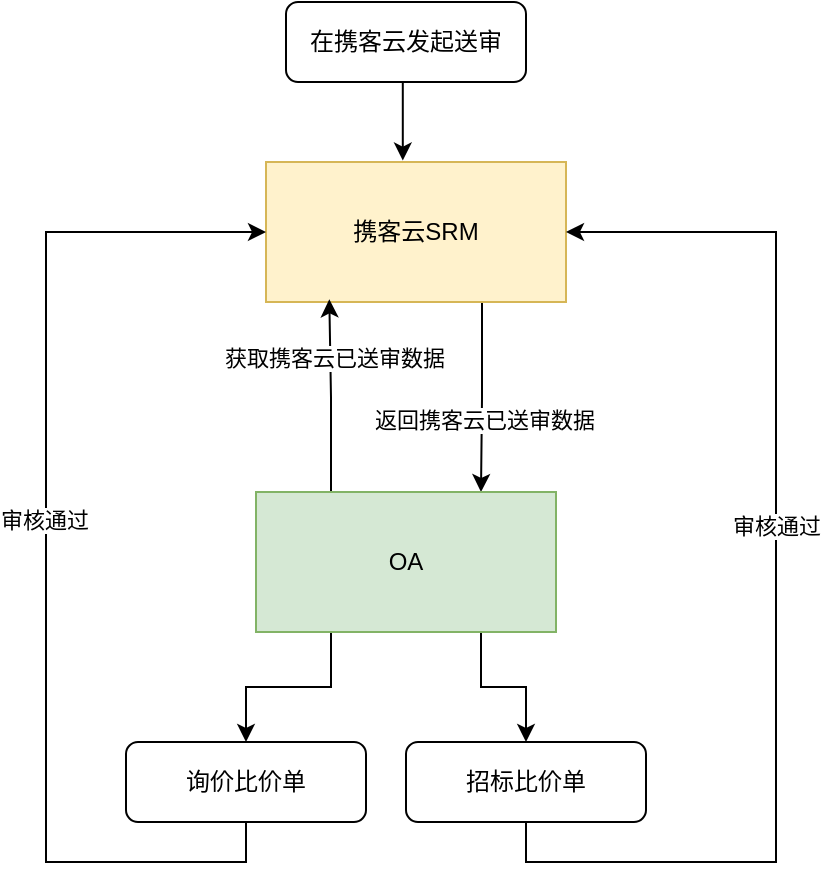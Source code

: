 <mxfile version="21.6.6" type="github">
  <diagram id="C5RBs43oDa-KdzZeNtuy" name="Page-1">
    <mxGraphModel dx="1191" dy="436" grid="1" gridSize="10" guides="1" tooltips="1" connect="1" arrows="1" fold="1" page="1" pageScale="1" pageWidth="827" pageHeight="1169" math="0" shadow="0">
      <root>
        <mxCell id="WIyWlLk6GJQsqaUBKTNV-0" />
        <mxCell id="WIyWlLk6GJQsqaUBKTNV-1" parent="WIyWlLk6GJQsqaUBKTNV-0" />
        <mxCell id="La1fuwTci3h4XpZRs-hB-0" style="edgeStyle=orthogonalEdgeStyle;rounded=0;orthogonalLoop=1;jettySize=auto;html=1;exitX=0.5;exitY=1;exitDx=0;exitDy=0;entryX=0.456;entryY=-0.01;entryDx=0;entryDy=0;entryPerimeter=0;" edge="1" parent="WIyWlLk6GJQsqaUBKTNV-1" source="La1fuwTci3h4XpZRs-hB-1" target="La1fuwTci3h4XpZRs-hB-3">
          <mxGeometry relative="1" as="geometry" />
        </mxCell>
        <mxCell id="La1fuwTci3h4XpZRs-hB-1" value="在携客云发起送审" style="rounded=1;whiteSpace=wrap;html=1;fontSize=12;glass=0;strokeWidth=1;shadow=0;" vertex="1" parent="WIyWlLk6GJQsqaUBKTNV-1">
          <mxGeometry x="221" y="90" width="120" height="40" as="geometry" />
        </mxCell>
        <mxCell id="La1fuwTci3h4XpZRs-hB-17" style="edgeStyle=orthogonalEdgeStyle;rounded=0;orthogonalLoop=1;jettySize=auto;html=1;exitX=0.75;exitY=1;exitDx=0;exitDy=0;entryX=0.75;entryY=0;entryDx=0;entryDy=0;" edge="1" parent="WIyWlLk6GJQsqaUBKTNV-1" source="La1fuwTci3h4XpZRs-hB-3" target="La1fuwTci3h4XpZRs-hB-12">
          <mxGeometry relative="1" as="geometry">
            <Array as="points">
              <mxPoint x="319" y="240" />
              <mxPoint x="319" y="288" />
            </Array>
          </mxGeometry>
        </mxCell>
        <mxCell id="La1fuwTci3h4XpZRs-hB-18" value="返回携客云已送审数据" style="edgeLabel;html=1;align=center;verticalAlign=middle;resizable=0;points=[];" vertex="1" connectable="0" parent="La1fuwTci3h4XpZRs-hB-17">
          <mxGeometry x="0.283" y="1" relative="1" as="geometry">
            <mxPoint as="offset" />
          </mxGeometry>
        </mxCell>
        <mxCell id="La1fuwTci3h4XpZRs-hB-3" value="携客云SRM" style="rounded=0;whiteSpace=wrap;html=1;fillColor=#fff2cc;strokeColor=#d6b656;" vertex="1" parent="WIyWlLk6GJQsqaUBKTNV-1">
          <mxGeometry x="211" y="170" width="150" height="70" as="geometry" />
        </mxCell>
        <mxCell id="La1fuwTci3h4XpZRs-hB-13" style="edgeStyle=orthogonalEdgeStyle;rounded=0;orthogonalLoop=1;jettySize=auto;html=1;exitX=0.25;exitY=0;exitDx=0;exitDy=0;entryX=0.211;entryY=0.981;entryDx=0;entryDy=0;entryPerimeter=0;" edge="1" parent="WIyWlLk6GJQsqaUBKTNV-1" source="La1fuwTci3h4XpZRs-hB-12" target="La1fuwTci3h4XpZRs-hB-3">
          <mxGeometry relative="1" as="geometry" />
        </mxCell>
        <mxCell id="La1fuwTci3h4XpZRs-hB-14" value="获取携客云已送审数据" style="edgeLabel;html=1;align=center;verticalAlign=middle;resizable=0;points=[];" vertex="1" connectable="0" parent="La1fuwTci3h4XpZRs-hB-13">
          <mxGeometry x="-0.027" relative="1" as="geometry">
            <mxPoint x="1" y="-20" as="offset" />
          </mxGeometry>
        </mxCell>
        <mxCell id="La1fuwTci3h4XpZRs-hB-21" style="edgeStyle=orthogonalEdgeStyle;rounded=0;orthogonalLoop=1;jettySize=auto;html=1;exitX=0.25;exitY=1;exitDx=0;exitDy=0;entryX=0.5;entryY=0;entryDx=0;entryDy=0;" edge="1" parent="WIyWlLk6GJQsqaUBKTNV-1" source="La1fuwTci3h4XpZRs-hB-12" target="La1fuwTci3h4XpZRs-hB-19">
          <mxGeometry relative="1" as="geometry" />
        </mxCell>
        <mxCell id="La1fuwTci3h4XpZRs-hB-22" style="edgeStyle=orthogonalEdgeStyle;rounded=0;orthogonalLoop=1;jettySize=auto;html=1;exitX=0.75;exitY=1;exitDx=0;exitDy=0;entryX=0.5;entryY=0;entryDx=0;entryDy=0;" edge="1" parent="WIyWlLk6GJQsqaUBKTNV-1" source="La1fuwTci3h4XpZRs-hB-12" target="La1fuwTci3h4XpZRs-hB-20">
          <mxGeometry relative="1" as="geometry" />
        </mxCell>
        <mxCell id="La1fuwTci3h4XpZRs-hB-12" value="OA" style="rounded=0;whiteSpace=wrap;html=1;fillColor=#d5e8d4;strokeColor=#82b366;" vertex="1" parent="WIyWlLk6GJQsqaUBKTNV-1">
          <mxGeometry x="206" y="335" width="150" height="70" as="geometry" />
        </mxCell>
        <mxCell id="La1fuwTci3h4XpZRs-hB-23" style="edgeStyle=orthogonalEdgeStyle;rounded=0;orthogonalLoop=1;jettySize=auto;html=1;exitX=0.5;exitY=1;exitDx=0;exitDy=0;entryX=0;entryY=0.5;entryDx=0;entryDy=0;" edge="1" parent="WIyWlLk6GJQsqaUBKTNV-1" source="La1fuwTci3h4XpZRs-hB-19" target="La1fuwTci3h4XpZRs-hB-3">
          <mxGeometry relative="1" as="geometry">
            <Array as="points">
              <mxPoint x="201" y="520" />
              <mxPoint x="101" y="520" />
              <mxPoint x="101" y="205" />
            </Array>
          </mxGeometry>
        </mxCell>
        <mxCell id="La1fuwTci3h4XpZRs-hB-26" value="审核通过" style="edgeLabel;html=1;align=center;verticalAlign=middle;resizable=0;points=[];" vertex="1" connectable="0" parent="La1fuwTci3h4XpZRs-hB-23">
          <mxGeometry x="0.07" y="1" relative="1" as="geometry">
            <mxPoint as="offset" />
          </mxGeometry>
        </mxCell>
        <mxCell id="La1fuwTci3h4XpZRs-hB-19" value="询价比价单" style="rounded=1;whiteSpace=wrap;html=1;fontSize=12;glass=0;strokeWidth=1;shadow=0;" vertex="1" parent="WIyWlLk6GJQsqaUBKTNV-1">
          <mxGeometry x="141" y="460" width="120" height="40" as="geometry" />
        </mxCell>
        <mxCell id="La1fuwTci3h4XpZRs-hB-24" style="edgeStyle=orthogonalEdgeStyle;rounded=0;orthogonalLoop=1;jettySize=auto;html=1;exitX=0.5;exitY=1;exitDx=0;exitDy=0;entryX=1;entryY=0.5;entryDx=0;entryDy=0;" edge="1" parent="WIyWlLk6GJQsqaUBKTNV-1" source="La1fuwTci3h4XpZRs-hB-20" target="La1fuwTci3h4XpZRs-hB-3">
          <mxGeometry relative="1" as="geometry">
            <Array as="points">
              <mxPoint x="341" y="520" />
              <mxPoint x="466" y="520" />
              <mxPoint x="466" y="205" />
            </Array>
          </mxGeometry>
        </mxCell>
        <mxCell id="La1fuwTci3h4XpZRs-hB-25" value="审核通过" style="edgeLabel;html=1;align=center;verticalAlign=middle;resizable=0;points=[];" vertex="1" connectable="0" parent="La1fuwTci3h4XpZRs-hB-24">
          <mxGeometry x="0.108" relative="1" as="geometry">
            <mxPoint as="offset" />
          </mxGeometry>
        </mxCell>
        <mxCell id="La1fuwTci3h4XpZRs-hB-20" value="招标比价单" style="rounded=1;whiteSpace=wrap;html=1;fontSize=12;glass=0;strokeWidth=1;shadow=0;" vertex="1" parent="WIyWlLk6GJQsqaUBKTNV-1">
          <mxGeometry x="281" y="460" width="120" height="40" as="geometry" />
        </mxCell>
      </root>
    </mxGraphModel>
  </diagram>
</mxfile>
